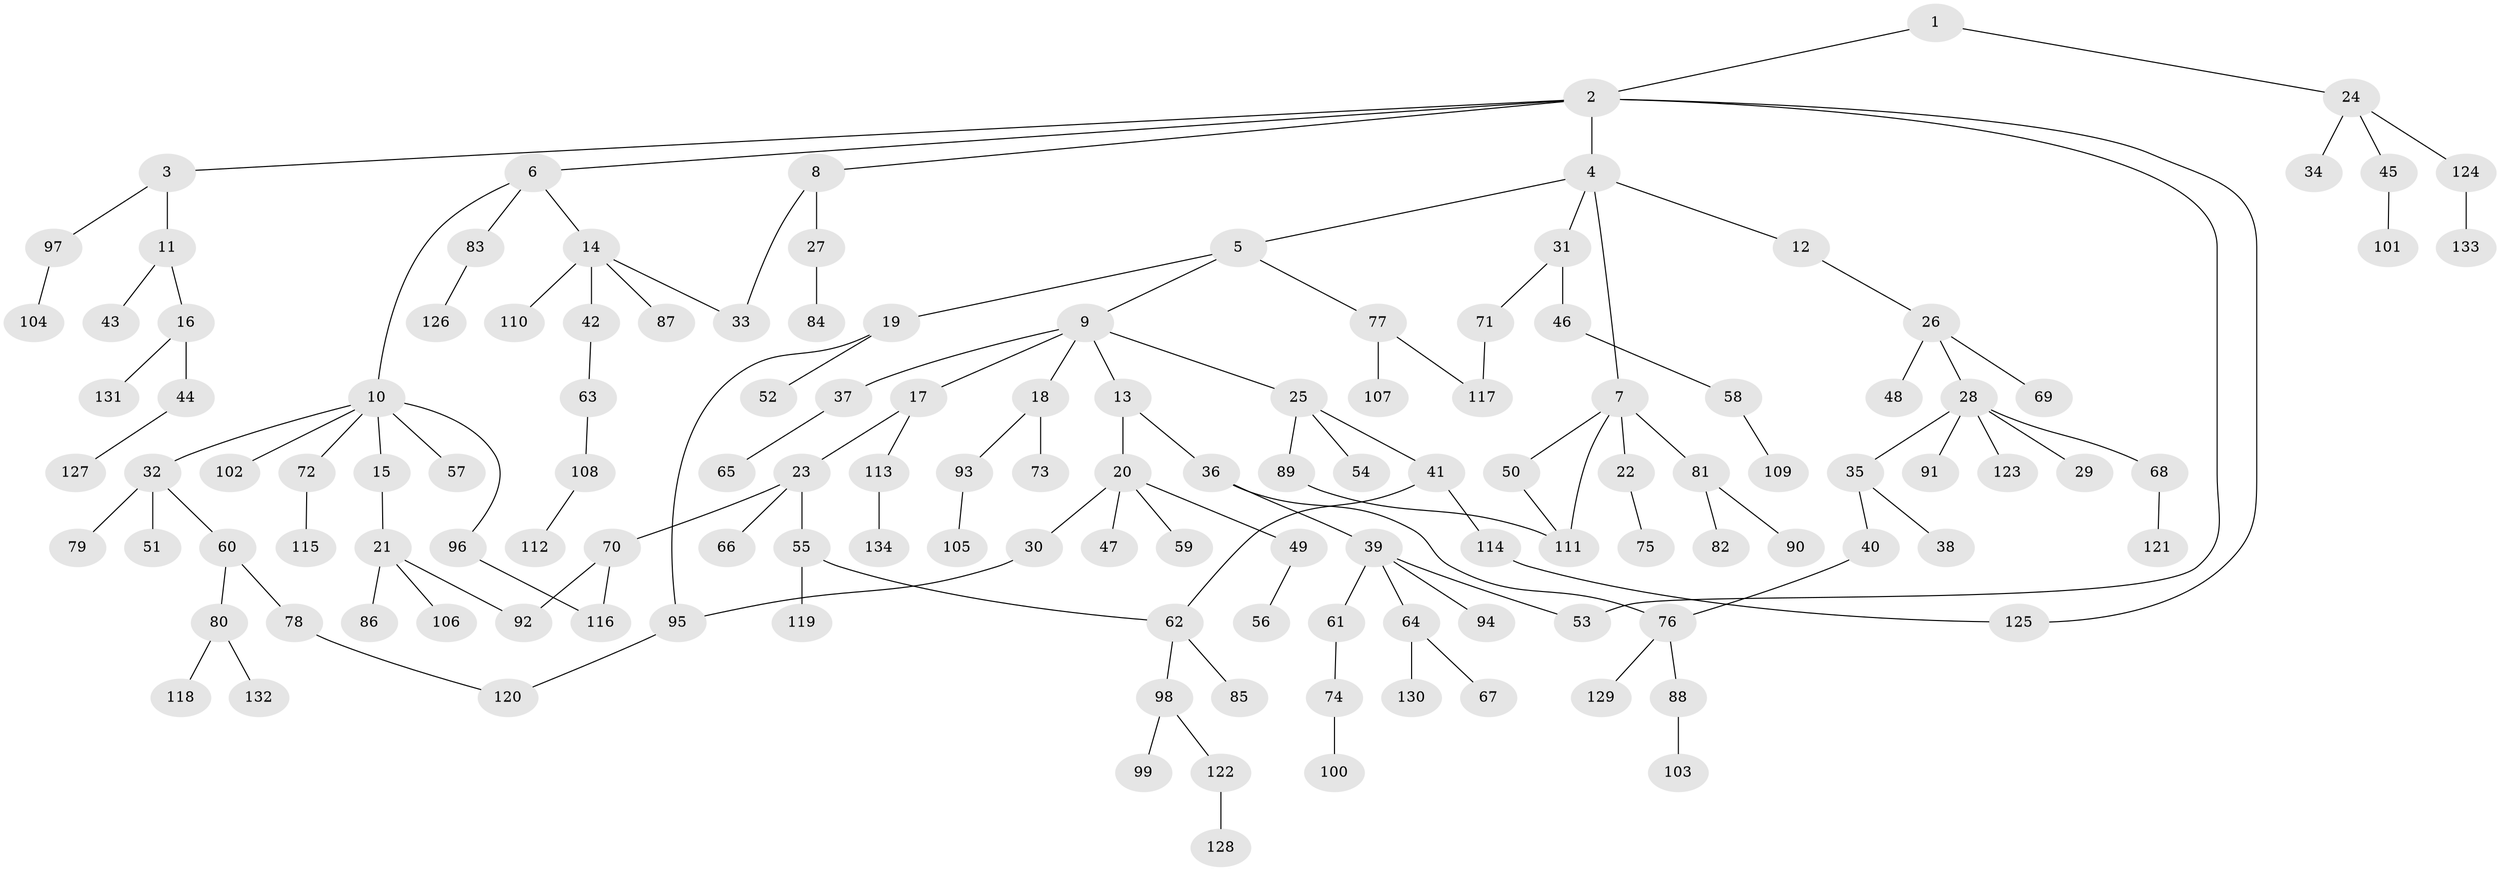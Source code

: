 // coarse degree distribution, {2: 0.24731182795698925, 7: 0.010752688172043012, 3: 0.08602150537634409, 6: 0.03225806451612903, 5: 0.06451612903225806, 9: 0.010752688172043012, 4: 0.07526881720430108, 1: 0.4731182795698925}
// Generated by graph-tools (version 1.1) at 2025/23/03/03/25 07:23:35]
// undirected, 134 vertices, 145 edges
graph export_dot {
graph [start="1"]
  node [color=gray90,style=filled];
  1;
  2;
  3;
  4;
  5;
  6;
  7;
  8;
  9;
  10;
  11;
  12;
  13;
  14;
  15;
  16;
  17;
  18;
  19;
  20;
  21;
  22;
  23;
  24;
  25;
  26;
  27;
  28;
  29;
  30;
  31;
  32;
  33;
  34;
  35;
  36;
  37;
  38;
  39;
  40;
  41;
  42;
  43;
  44;
  45;
  46;
  47;
  48;
  49;
  50;
  51;
  52;
  53;
  54;
  55;
  56;
  57;
  58;
  59;
  60;
  61;
  62;
  63;
  64;
  65;
  66;
  67;
  68;
  69;
  70;
  71;
  72;
  73;
  74;
  75;
  76;
  77;
  78;
  79;
  80;
  81;
  82;
  83;
  84;
  85;
  86;
  87;
  88;
  89;
  90;
  91;
  92;
  93;
  94;
  95;
  96;
  97;
  98;
  99;
  100;
  101;
  102;
  103;
  104;
  105;
  106;
  107;
  108;
  109;
  110;
  111;
  112;
  113;
  114;
  115;
  116;
  117;
  118;
  119;
  120;
  121;
  122;
  123;
  124;
  125;
  126;
  127;
  128;
  129;
  130;
  131;
  132;
  133;
  134;
  1 -- 2;
  1 -- 24;
  2 -- 3;
  2 -- 4;
  2 -- 6;
  2 -- 8;
  2 -- 125;
  2 -- 53;
  3 -- 11;
  3 -- 97;
  4 -- 5;
  4 -- 7;
  4 -- 12;
  4 -- 31;
  5 -- 9;
  5 -- 19;
  5 -- 77;
  6 -- 10;
  6 -- 14;
  6 -- 83;
  7 -- 22;
  7 -- 50;
  7 -- 81;
  7 -- 111;
  8 -- 27;
  8 -- 33;
  9 -- 13;
  9 -- 17;
  9 -- 18;
  9 -- 25;
  9 -- 37;
  10 -- 15;
  10 -- 32;
  10 -- 57;
  10 -- 72;
  10 -- 96;
  10 -- 102;
  11 -- 16;
  11 -- 43;
  12 -- 26;
  13 -- 20;
  13 -- 36;
  14 -- 33;
  14 -- 42;
  14 -- 87;
  14 -- 110;
  15 -- 21;
  16 -- 44;
  16 -- 131;
  17 -- 23;
  17 -- 113;
  18 -- 73;
  18 -- 93;
  19 -- 52;
  19 -- 95;
  20 -- 30;
  20 -- 47;
  20 -- 49;
  20 -- 59;
  21 -- 86;
  21 -- 106;
  21 -- 92;
  22 -- 75;
  23 -- 55;
  23 -- 66;
  23 -- 70;
  24 -- 34;
  24 -- 45;
  24 -- 124;
  25 -- 41;
  25 -- 54;
  25 -- 89;
  26 -- 28;
  26 -- 48;
  26 -- 69;
  27 -- 84;
  28 -- 29;
  28 -- 35;
  28 -- 68;
  28 -- 91;
  28 -- 123;
  30 -- 95;
  31 -- 46;
  31 -- 71;
  32 -- 51;
  32 -- 60;
  32 -- 79;
  35 -- 38;
  35 -- 40;
  36 -- 39;
  36 -- 76;
  37 -- 65;
  39 -- 53;
  39 -- 61;
  39 -- 64;
  39 -- 94;
  40 -- 76;
  41 -- 62;
  41 -- 114;
  42 -- 63;
  44 -- 127;
  45 -- 101;
  46 -- 58;
  49 -- 56;
  50 -- 111;
  55 -- 119;
  55 -- 62;
  58 -- 109;
  60 -- 78;
  60 -- 80;
  61 -- 74;
  62 -- 85;
  62 -- 98;
  63 -- 108;
  64 -- 67;
  64 -- 130;
  68 -- 121;
  70 -- 92;
  70 -- 116;
  71 -- 117;
  72 -- 115;
  74 -- 100;
  76 -- 88;
  76 -- 129;
  77 -- 107;
  77 -- 117;
  78 -- 120;
  80 -- 118;
  80 -- 132;
  81 -- 82;
  81 -- 90;
  83 -- 126;
  88 -- 103;
  89 -- 111;
  93 -- 105;
  95 -- 120;
  96 -- 116;
  97 -- 104;
  98 -- 99;
  98 -- 122;
  108 -- 112;
  113 -- 134;
  114 -- 125;
  122 -- 128;
  124 -- 133;
}
